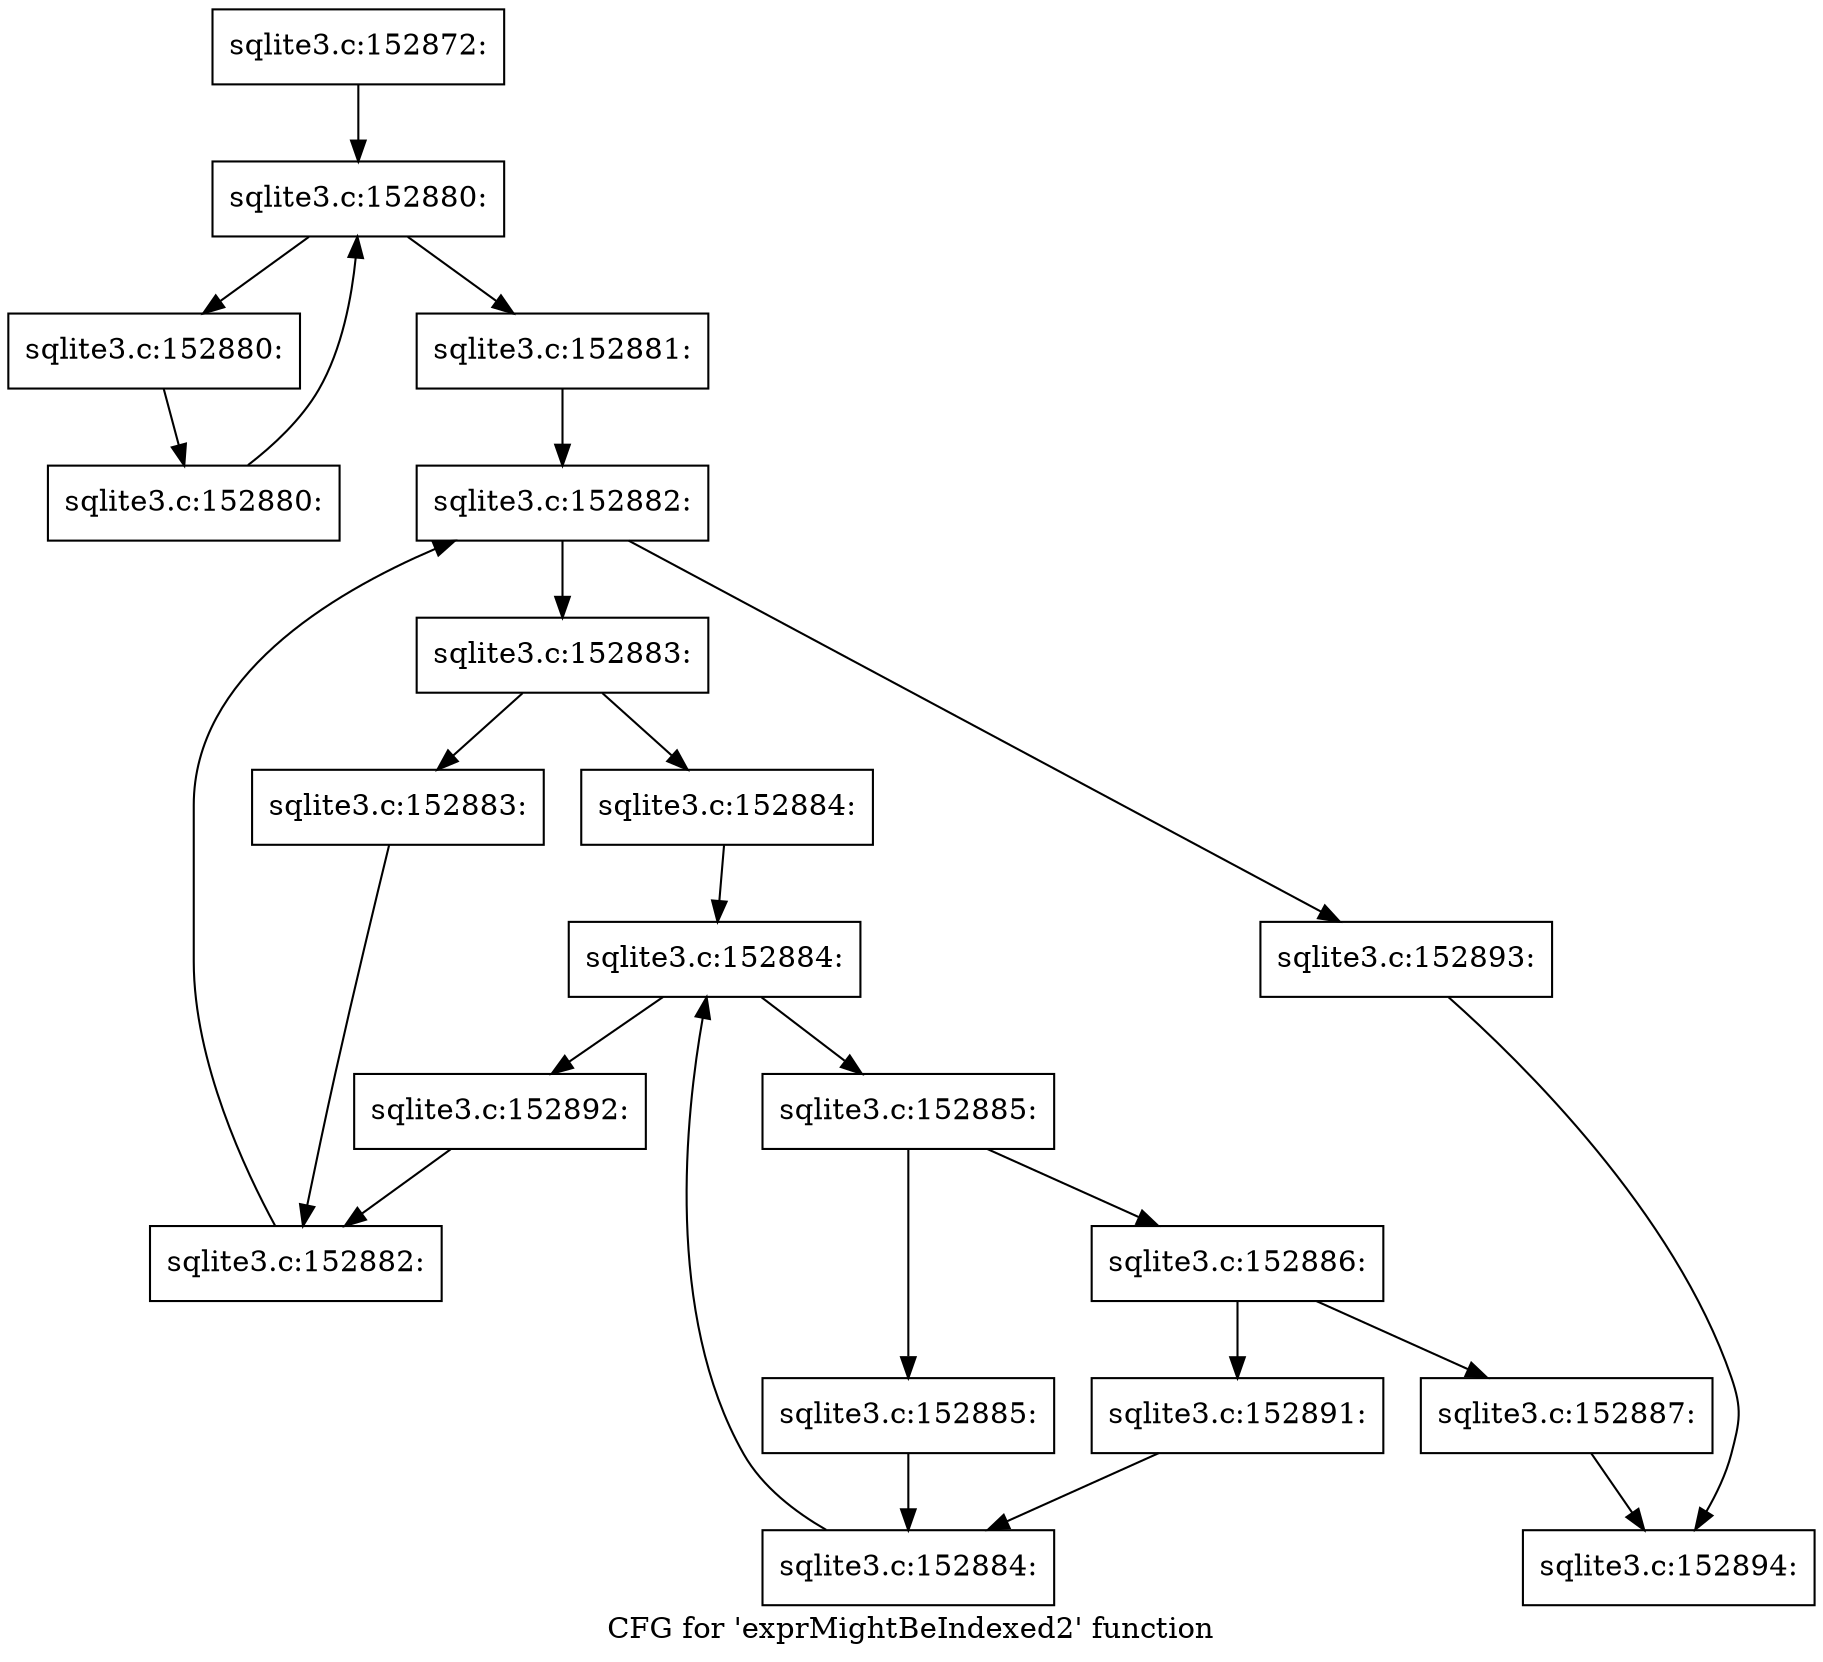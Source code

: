 digraph "CFG for 'exprMightBeIndexed2' function" {
	label="CFG for 'exprMightBeIndexed2' function";

	Node0x55c0f66468d0 [shape=record,label="{sqlite3.c:152872:}"];
	Node0x55c0f66468d0 -> Node0x55c0f95c6f80;
	Node0x55c0f95c6f80 [shape=record,label="{sqlite3.c:152880:}"];
	Node0x55c0f95c6f80 -> Node0x55c0f95c71a0;
	Node0x55c0f95c6f80 -> Node0x55c0f95c6dd0;
	Node0x55c0f95c71a0 [shape=record,label="{sqlite3.c:152880:}"];
	Node0x55c0f95c71a0 -> Node0x55c0f95c7110;
	Node0x55c0f95c7110 [shape=record,label="{sqlite3.c:152880:}"];
	Node0x55c0f95c7110 -> Node0x55c0f95c6f80;
	Node0x55c0f95c6dd0 [shape=record,label="{sqlite3.c:152881:}"];
	Node0x55c0f95c6dd0 -> Node0x55c0f95c88a0;
	Node0x55c0f95c88a0 [shape=record,label="{sqlite3.c:152882:}"];
	Node0x55c0f95c88a0 -> Node0x55c0f95c8ac0;
	Node0x55c0f95c88a0 -> Node0x55c0f95c8100;
	Node0x55c0f95c8ac0 [shape=record,label="{sqlite3.c:152883:}"];
	Node0x55c0f95c8ac0 -> Node0x55c0f95c8e00;
	Node0x55c0f95c8ac0 -> Node0x55c0f95c8e50;
	Node0x55c0f95c8e00 [shape=record,label="{sqlite3.c:152883:}"];
	Node0x55c0f95c8e00 -> Node0x55c0f95c8a30;
	Node0x55c0f95c8e50 [shape=record,label="{sqlite3.c:152884:}"];
	Node0x55c0f95c8e50 -> Node0x55c0f95c94f0;
	Node0x55c0f95c94f0 [shape=record,label="{sqlite3.c:152884:}"];
	Node0x55c0f95c94f0 -> Node0x55c0f95c9710;
	Node0x55c0f95c94f0 -> Node0x55c0f95c9340;
	Node0x55c0f95c9710 [shape=record,label="{sqlite3.c:152885:}"];
	Node0x55c0f95c9710 -> Node0x55c0f95c9d60;
	Node0x55c0f95c9710 -> Node0x55c0f95c9db0;
	Node0x55c0f95c9d60 [shape=record,label="{sqlite3.c:152885:}"];
	Node0x55c0f95c9d60 -> Node0x55c0f95c9680;
	Node0x55c0f95c9db0 [shape=record,label="{sqlite3.c:152886:}"];
	Node0x55c0f95c9db0 -> Node0x55c0f95ca530;
	Node0x55c0f95c9db0 -> Node0x55c0f95ca580;
	Node0x55c0f95ca530 [shape=record,label="{sqlite3.c:152887:}"];
	Node0x55c0f95ca530 -> Node0x55c0f95c5450;
	Node0x55c0f95ca580 [shape=record,label="{sqlite3.c:152891:}"];
	Node0x55c0f95ca580 -> Node0x55c0f95c9680;
	Node0x55c0f95c9680 [shape=record,label="{sqlite3.c:152884:}"];
	Node0x55c0f95c9680 -> Node0x55c0f95c94f0;
	Node0x55c0f95c9340 [shape=record,label="{sqlite3.c:152892:}"];
	Node0x55c0f95c9340 -> Node0x55c0f95c8a30;
	Node0x55c0f95c8a30 [shape=record,label="{sqlite3.c:152882:}"];
	Node0x55c0f95c8a30 -> Node0x55c0f95c88a0;
	Node0x55c0f95c8100 [shape=record,label="{sqlite3.c:152893:}"];
	Node0x55c0f95c8100 -> Node0x55c0f95c5450;
	Node0x55c0f95c5450 [shape=record,label="{sqlite3.c:152894:}"];
}
